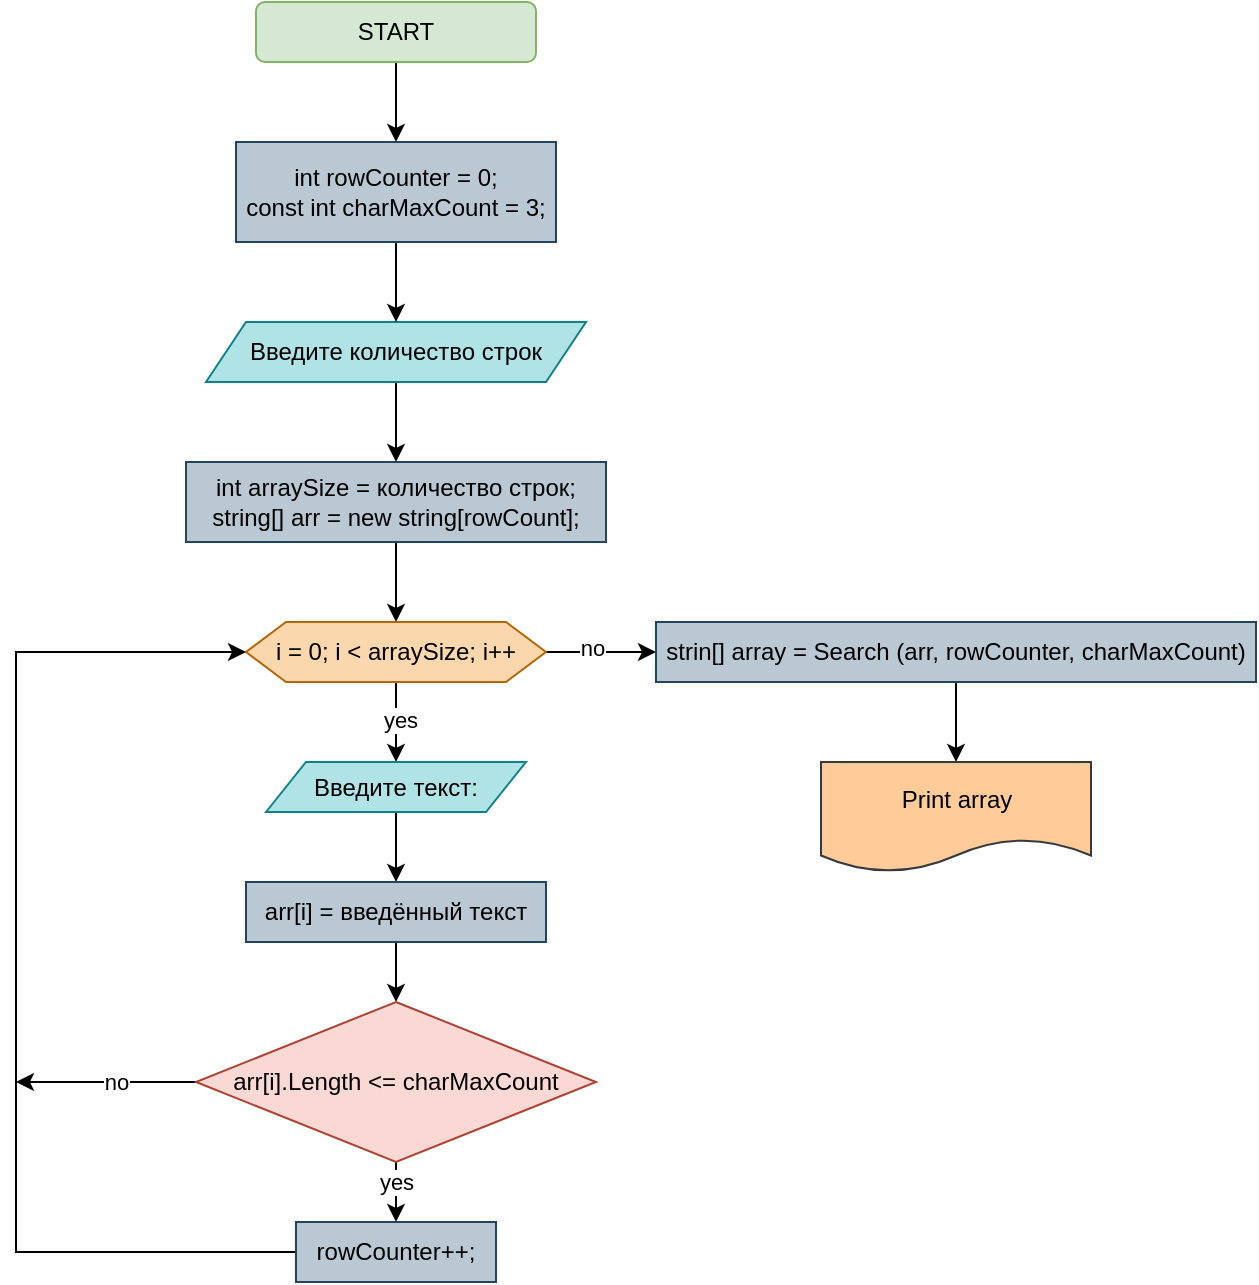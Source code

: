 <mxfile version="21.7.5" type="device" pages="2">
  <diagram name="Страница — 1" id="UL16TwUMqTYDpdJdN0-1">
    <mxGraphModel dx="434" dy="1164" grid="1" gridSize="10" guides="1" tooltips="1" connect="1" arrows="1" fold="1" page="1" pageScale="1" pageWidth="827" pageHeight="1169" math="0" shadow="0">
      <root>
        <mxCell id="0" />
        <mxCell id="1" parent="0" />
        <mxCell id="v5rj2tV4Nd9xT6uqCckk-8" value="" style="edgeStyle=orthogonalEdgeStyle;rounded=0;orthogonalLoop=1;jettySize=auto;html=1;" parent="1" source="v5rj2tV4Nd9xT6uqCckk-1" target="v5rj2tV4Nd9xT6uqCckk-7" edge="1">
          <mxGeometry relative="1" as="geometry" />
        </mxCell>
        <mxCell id="v5rj2tV4Nd9xT6uqCckk-1" value="START" style="rounded=1;whiteSpace=wrap;html=1;fillColor=#d5e8d4;strokeColor=#82b366;" parent="1" vertex="1">
          <mxGeometry x="310" y="10" width="140" height="30" as="geometry" />
        </mxCell>
        <mxCell id="v5rj2tV4Nd9xT6uqCckk-6" value="" style="edgeStyle=orthogonalEdgeStyle;rounded=0;orthogonalLoop=1;jettySize=auto;html=1;" parent="1" source="v5rj2tV4Nd9xT6uqCckk-3" target="v5rj2tV4Nd9xT6uqCckk-5" edge="1">
          <mxGeometry relative="1" as="geometry" />
        </mxCell>
        <mxCell id="v5rj2tV4Nd9xT6uqCckk-3" value="Введите количество строк" style="shape=parallelogram;perimeter=parallelogramPerimeter;whiteSpace=wrap;html=1;fixedSize=1;fillColor=#b0e3e6;strokeColor=#0e8088;" parent="1" vertex="1">
          <mxGeometry x="285" y="170" width="190" height="30" as="geometry" />
        </mxCell>
        <mxCell id="v5rj2tV4Nd9xT6uqCckk-12" value="" style="edgeStyle=orthogonalEdgeStyle;rounded=0;orthogonalLoop=1;jettySize=auto;html=1;" parent="1" source="v5rj2tV4Nd9xT6uqCckk-5" target="v5rj2tV4Nd9xT6uqCckk-11" edge="1">
          <mxGeometry relative="1" as="geometry" />
        </mxCell>
        <mxCell id="v5rj2tV4Nd9xT6uqCckk-5" value="int arraySize = количество строк;&lt;br&gt;string[] arr = new string[rowCount];" style="whiteSpace=wrap;html=1;fillColor=#bac8d3;strokeColor=#23445d;fontStyle=0" parent="1" vertex="1">
          <mxGeometry x="275" y="240" width="210" height="40" as="geometry" />
        </mxCell>
        <mxCell id="v5rj2tV4Nd9xT6uqCckk-10" value="" style="edgeStyle=orthogonalEdgeStyle;rounded=0;orthogonalLoop=1;jettySize=auto;html=1;" parent="1" source="v5rj2tV4Nd9xT6uqCckk-7" target="v5rj2tV4Nd9xT6uqCckk-3" edge="1">
          <mxGeometry relative="1" as="geometry" />
        </mxCell>
        <mxCell id="v5rj2tV4Nd9xT6uqCckk-7" value="int rowCounter = 0;&lt;br style=&quot;border-color: var(--border-color);&quot;&gt;const int charMaxCount = 3;" style="whiteSpace=wrap;html=1;fillColor=#BAC8D3;strokeColor=#23445d;fontStyle=0" parent="1" vertex="1">
          <mxGeometry x="300" y="80" width="160" height="50" as="geometry" />
        </mxCell>
        <mxCell id="v5rj2tV4Nd9xT6uqCckk-14" value="" style="edgeStyle=orthogonalEdgeStyle;rounded=0;orthogonalLoop=1;jettySize=auto;html=1;" parent="1" source="v5rj2tV4Nd9xT6uqCckk-11" target="v5rj2tV4Nd9xT6uqCckk-13" edge="1">
          <mxGeometry relative="1" as="geometry" />
        </mxCell>
        <mxCell id="v5rj2tV4Nd9xT6uqCckk-15" value="yes" style="edgeLabel;html=1;align=center;verticalAlign=middle;resizable=0;points=[];" parent="v5rj2tV4Nd9xT6uqCckk-14" vertex="1" connectable="0">
          <mxGeometry x="-0.06" y="2" relative="1" as="geometry">
            <mxPoint as="offset" />
          </mxGeometry>
        </mxCell>
        <mxCell id="v5rj2tV4Nd9xT6uqCckk-32" value="" style="edgeStyle=orthogonalEdgeStyle;rounded=0;orthogonalLoop=1;jettySize=auto;html=1;" parent="1" source="v5rj2tV4Nd9xT6uqCckk-11" target="v5rj2tV4Nd9xT6uqCckk-31" edge="1">
          <mxGeometry relative="1" as="geometry" />
        </mxCell>
        <mxCell id="v5rj2tV4Nd9xT6uqCckk-33" value="no" style="edgeLabel;html=1;align=center;verticalAlign=middle;resizable=0;points=[];" parent="v5rj2tV4Nd9xT6uqCckk-32" vertex="1" connectable="0">
          <mxGeometry x="-0.168" y="2" relative="1" as="geometry">
            <mxPoint as="offset" />
          </mxGeometry>
        </mxCell>
        <mxCell id="v5rj2tV4Nd9xT6uqCckk-11" value="i = 0; i &amp;lt; arraySize; i++" style="shape=hexagon;perimeter=hexagonPerimeter2;whiteSpace=wrap;html=1;fixedSize=1;fillColor=#fad7ac;strokeColor=#b46504;fontStyle=0;" parent="1" vertex="1">
          <mxGeometry x="305" y="320" width="150" height="30" as="geometry" />
        </mxCell>
        <mxCell id="v5rj2tV4Nd9xT6uqCckk-17" value="" style="edgeStyle=orthogonalEdgeStyle;rounded=0;orthogonalLoop=1;jettySize=auto;html=1;" parent="1" source="v5rj2tV4Nd9xT6uqCckk-13" target="v5rj2tV4Nd9xT6uqCckk-16" edge="1">
          <mxGeometry relative="1" as="geometry" />
        </mxCell>
        <mxCell id="v5rj2tV4Nd9xT6uqCckk-13" value="Введите текст:" style="shape=parallelogram;perimeter=parallelogramPerimeter;whiteSpace=wrap;html=1;fixedSize=1;fillColor=#b0e3e6;strokeColor=#0e8088;fontStyle=0;" parent="1" vertex="1">
          <mxGeometry x="315" y="390" width="130" height="25" as="geometry" />
        </mxCell>
        <mxCell id="v5rj2tV4Nd9xT6uqCckk-21" value="" style="edgeStyle=orthogonalEdgeStyle;rounded=0;orthogonalLoop=1;jettySize=auto;html=1;" parent="1" source="v5rj2tV4Nd9xT6uqCckk-16" target="v5rj2tV4Nd9xT6uqCckk-20" edge="1">
          <mxGeometry relative="1" as="geometry" />
        </mxCell>
        <mxCell id="v5rj2tV4Nd9xT6uqCckk-16" value="arr[i] = введённый текст" style="whiteSpace=wrap;html=1;fillColor=#bac8d3;strokeColor=#23445d;fontStyle=0;" parent="1" vertex="1">
          <mxGeometry x="305" y="450" width="150" height="30" as="geometry" />
        </mxCell>
        <mxCell id="v5rj2tV4Nd9xT6uqCckk-23" value="" style="edgeStyle=orthogonalEdgeStyle;rounded=0;orthogonalLoop=1;jettySize=auto;html=1;" parent="1" source="v5rj2tV4Nd9xT6uqCckk-20" target="v5rj2tV4Nd9xT6uqCckk-22" edge="1">
          <mxGeometry relative="1" as="geometry" />
        </mxCell>
        <mxCell id="v5rj2tV4Nd9xT6uqCckk-25" value="yes" style="edgeLabel;html=1;align=center;verticalAlign=middle;resizable=0;points=[];" parent="v5rj2tV4Nd9xT6uqCckk-23" vertex="1" connectable="0">
          <mxGeometry x="-0.614" relative="1" as="geometry">
            <mxPoint as="offset" />
          </mxGeometry>
        </mxCell>
        <mxCell id="v5rj2tV4Nd9xT6uqCckk-29" value="" style="edgeStyle=orthogonalEdgeStyle;rounded=0;orthogonalLoop=1;jettySize=auto;html=1;" parent="1" source="v5rj2tV4Nd9xT6uqCckk-20" edge="1">
          <mxGeometry relative="1" as="geometry">
            <mxPoint x="190" y="550" as="targetPoint" />
          </mxGeometry>
        </mxCell>
        <mxCell id="v5rj2tV4Nd9xT6uqCckk-30" value="no" style="edgeLabel;html=1;align=center;verticalAlign=middle;resizable=0;points=[];" parent="v5rj2tV4Nd9xT6uqCckk-29" vertex="1" connectable="0">
          <mxGeometry x="-0.101" y="3" relative="1" as="geometry">
            <mxPoint y="-3" as="offset" />
          </mxGeometry>
        </mxCell>
        <mxCell id="v5rj2tV4Nd9xT6uqCckk-20" value="arr[i].Length &amp;lt;= charMaxCount" style="rhombus;whiteSpace=wrap;html=1;fillColor=#fad9d5;strokeColor=#ae4132;fontStyle=0;" parent="1" vertex="1">
          <mxGeometry x="280" y="510" width="200" height="80" as="geometry" />
        </mxCell>
        <mxCell id="v5rj2tV4Nd9xT6uqCckk-27" value="" style="edgeStyle=orthogonalEdgeStyle;rounded=0;orthogonalLoop=1;jettySize=auto;html=1;" parent="1" source="v5rj2tV4Nd9xT6uqCckk-22" target="v5rj2tV4Nd9xT6uqCckk-11" edge="1">
          <mxGeometry relative="1" as="geometry">
            <mxPoint x="240" y="630" as="targetPoint" />
            <Array as="points">
              <mxPoint x="190" y="635" />
              <mxPoint x="190" y="335" />
            </Array>
          </mxGeometry>
        </mxCell>
        <mxCell id="v5rj2tV4Nd9xT6uqCckk-22" value="rowCounter++;" style="whiteSpace=wrap;html=1;fillColor=#bac8d3;strokeColor=#23445d;fontStyle=0;" parent="1" vertex="1">
          <mxGeometry x="330" y="620" width="100" height="30" as="geometry" />
        </mxCell>
        <mxCell id="PJINvPVm8bR2VdrateEL-2" value="" style="edgeStyle=orthogonalEdgeStyle;rounded=0;orthogonalLoop=1;jettySize=auto;html=1;" parent="1" source="v5rj2tV4Nd9xT6uqCckk-31" target="PJINvPVm8bR2VdrateEL-1" edge="1">
          <mxGeometry relative="1" as="geometry" />
        </mxCell>
        <mxCell id="v5rj2tV4Nd9xT6uqCckk-31" value="strin[] array = Search (arr, rowCounter, charMaxCount)" style="whiteSpace=wrap;html=1;fillColor=#bac8d3;strokeColor=#23445d;fontStyle=0;" parent="1" vertex="1">
          <mxGeometry x="510" y="320" width="300" height="30" as="geometry" />
        </mxCell>
        <mxCell id="PJINvPVm8bR2VdrateEL-1" value="Print array" style="shape=document;whiteSpace=wrap;html=1;boundedLbl=1;fontStyle=0;fillColor=#ffcc99;strokeColor=#36393d;" parent="1" vertex="1">
          <mxGeometry x="592.5" y="390" width="135" height="55" as="geometry" />
        </mxCell>
      </root>
    </mxGraphModel>
  </diagram>
  <diagram id="y06trfndDG-8MG2Q9YCL" name="Страница — 2">
    <mxGraphModel dx="304" dy="815" grid="1" gridSize="10" guides="1" tooltips="1" connect="1" arrows="1" fold="1" page="1" pageScale="1" pageWidth="827" pageHeight="1169" math="0" shadow="0">
      <root>
        <mxCell id="0" />
        <mxCell id="1" parent="0" />
        <mxCell id="OLzbO2PjqKfwORICCHzA-2" value="&lt;h1&gt;string[] Search&lt;/h1&gt;&lt;div&gt;(string[] array, int validRowCount, int charMax)&lt;/div&gt;" style="text;html=1;strokeColor=none;fillColor=none;spacing=5;spacingTop=-20;whiteSpace=wrap;overflow=hidden;rounded=0;" parent="1" vertex="1">
          <mxGeometry x="30" y="30" width="290" height="120" as="geometry" />
        </mxCell>
        <mxCell id="SQa7cKqjXTWkYHiAzVRj-2" value="" style="edgeStyle=orthogonalEdgeStyle;rounded=0;orthogonalLoop=1;jettySize=auto;html=1;" parent="1" source="OLzbO2PjqKfwORICCHzA-3" target="SQa7cKqjXTWkYHiAzVRj-1" edge="1">
          <mxGeometry relative="1" as="geometry" />
        </mxCell>
        <mxCell id="OLzbO2PjqKfwORICCHzA-3" value="START" style="rounded=1;whiteSpace=wrap;html=1;fillColor=#d5e8d4;strokeColor=#82b366;" parent="1" vertex="1">
          <mxGeometry x="360" y="40" width="120" height="40" as="geometry" />
        </mxCell>
        <mxCell id="y_ZQRYpw2rf0bVZBt5Qm-2" value="" style="edgeStyle=orthogonalEdgeStyle;rounded=0;orthogonalLoop=1;jettySize=auto;html=1;" parent="1" source="SQa7cKqjXTWkYHiAzVRj-1" target="y_ZQRYpw2rf0bVZBt5Qm-1" edge="1">
          <mxGeometry relative="1" as="geometry" />
        </mxCell>
        <mxCell id="SQa7cKqjXTWkYHiAzVRj-1" value="string[] result = new string[validRowCount]&lt;br&gt;int j = 0;" style="rounded=0;whiteSpace=wrap;html=1;fillColor=#bac8d3;strokeColor=#23445d;" parent="1" vertex="1">
          <mxGeometry x="290" y="120" width="260" height="40" as="geometry" />
        </mxCell>
        <mxCell id="keUHvZzMOry77oC49nQ8-2" value="" style="edgeStyle=orthogonalEdgeStyle;rounded=0;orthogonalLoop=1;jettySize=auto;html=1;" parent="1" source="y_ZQRYpw2rf0bVZBt5Qm-1" target="keUHvZzMOry77oC49nQ8-1" edge="1">
          <mxGeometry relative="1" as="geometry" />
        </mxCell>
        <mxCell id="5nuj2c17Pw81r3fJ0p59-7" value="yes" style="edgeLabel;html=1;align=center;verticalAlign=middle;resizable=0;points=[];" parent="keUHvZzMOry77oC49nQ8-2" vertex="1" connectable="0">
          <mxGeometry x="-0.09" y="2" relative="1" as="geometry">
            <mxPoint as="offset" />
          </mxGeometry>
        </mxCell>
        <mxCell id="5nuj2c17Pw81r3fJ0p59-9" value="" style="edgeStyle=orthogonalEdgeStyle;rounded=0;orthogonalLoop=1;jettySize=auto;html=1;" parent="1" source="y_ZQRYpw2rf0bVZBt5Qm-1" target="5nuj2c17Pw81r3fJ0p59-8" edge="1">
          <mxGeometry relative="1" as="geometry" />
        </mxCell>
        <mxCell id="LW1ezi1YsY03jdNMLfpd-1" value="no" style="edgeLabel;html=1;align=center;verticalAlign=middle;resizable=0;points=[];" parent="5nuj2c17Pw81r3fJ0p59-9" vertex="1" connectable="0">
          <mxGeometry x="-0.264" y="2" relative="1" as="geometry">
            <mxPoint as="offset" />
          </mxGeometry>
        </mxCell>
        <mxCell id="y_ZQRYpw2rf0bVZBt5Qm-1" value="i = 0; i &amp;lt;= validRowCount; i++" style="shape=hexagon;perimeter=hexagonPerimeter2;whiteSpace=wrap;html=1;fixedSize=1;fillColor=#fad7ac;strokeColor=#b46504;rounded=0;" parent="1" vertex="1">
          <mxGeometry x="320" y="200" width="200" height="40" as="geometry" />
        </mxCell>
        <mxCell id="keUHvZzMOry77oC49nQ8-4" value="" style="edgeStyle=orthogonalEdgeStyle;rounded=0;orthogonalLoop=1;jettySize=auto;html=1;" parent="1" source="keUHvZzMOry77oC49nQ8-1" target="keUHvZzMOry77oC49nQ8-3" edge="1">
          <mxGeometry relative="1" as="geometry" />
        </mxCell>
        <mxCell id="5nuj2c17Pw81r3fJ0p59-1" value="yes" style="edgeLabel;html=1;align=center;verticalAlign=middle;resizable=0;points=[];" parent="keUHvZzMOry77oC49nQ8-4" vertex="1" connectable="0">
          <mxGeometry x="-0.123" relative="1" as="geometry">
            <mxPoint as="offset" />
          </mxGeometry>
        </mxCell>
        <mxCell id="5nuj2c17Pw81r3fJ0p59-5" value="" style="edgeStyle=orthogonalEdgeStyle;rounded=0;orthogonalLoop=1;jettySize=auto;html=1;" parent="1" source="keUHvZzMOry77oC49nQ8-1" edge="1">
          <mxGeometry relative="1" as="geometry">
            <mxPoint x="250" y="320" as="targetPoint" />
          </mxGeometry>
        </mxCell>
        <mxCell id="5nuj2c17Pw81r3fJ0p59-6" value="no" style="edgeLabel;html=1;align=center;verticalAlign=middle;resizable=0;points=[];" parent="5nuj2c17Pw81r3fJ0p59-5" vertex="1" connectable="0">
          <mxGeometry x="-0.393" relative="1" as="geometry">
            <mxPoint as="offset" />
          </mxGeometry>
        </mxCell>
        <mxCell id="keUHvZzMOry77oC49nQ8-1" value="array[i].Length &amp;lt;= charMax" style="rhombus;whiteSpace=wrap;html=1;fillColor=#fad9d5;strokeColor=#ae4132;rounded=0;" parent="1" vertex="1">
          <mxGeometry x="330" y="280" width="180" height="80" as="geometry" />
        </mxCell>
        <mxCell id="5nuj2c17Pw81r3fJ0p59-3" value="" style="edgeStyle=orthogonalEdgeStyle;rounded=0;orthogonalLoop=1;jettySize=auto;html=1;" parent="1" source="keUHvZzMOry77oC49nQ8-3" target="y_ZQRYpw2rf0bVZBt5Qm-1" edge="1">
          <mxGeometry relative="1" as="geometry">
            <mxPoint x="220" y="420" as="targetPoint" />
            <Array as="points">
              <mxPoint x="250" y="420" />
              <mxPoint x="250" y="220" />
            </Array>
          </mxGeometry>
        </mxCell>
        <mxCell id="keUHvZzMOry77oC49nQ8-3" value="result[j] = array[i]&lt;br&gt;j++;" style="whiteSpace=wrap;html=1;fillColor=#bac8d3;strokeColor=#23445d;rounded=0;" parent="1" vertex="1">
          <mxGeometry x="360" y="400" width="120" height="40" as="geometry" />
        </mxCell>
        <mxCell id="5nuj2c17Pw81r3fJ0p59-8" value="return result" style="shape=document;whiteSpace=wrap;html=1;boundedLbl=1;fillColor=#ffcc99;strokeColor=#36393d;rounded=0;" parent="1" vertex="1">
          <mxGeometry x="610" y="200" width="120" height="40" as="geometry" />
        </mxCell>
      </root>
    </mxGraphModel>
  </diagram>
</mxfile>
